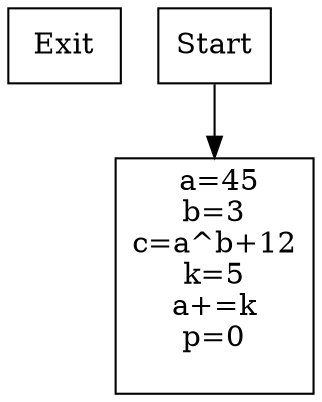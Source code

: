 digraph g {
  "block0" [label="Exit", shape="rectangle"];
  "block1" [label=" a=45
b=3
c=a^b+12
k=5
a+=k
p=0
 ", shape="rectangle"];
  "block2" [label="Start", shape="rectangle"];
  "block2" -> "block1";
}
